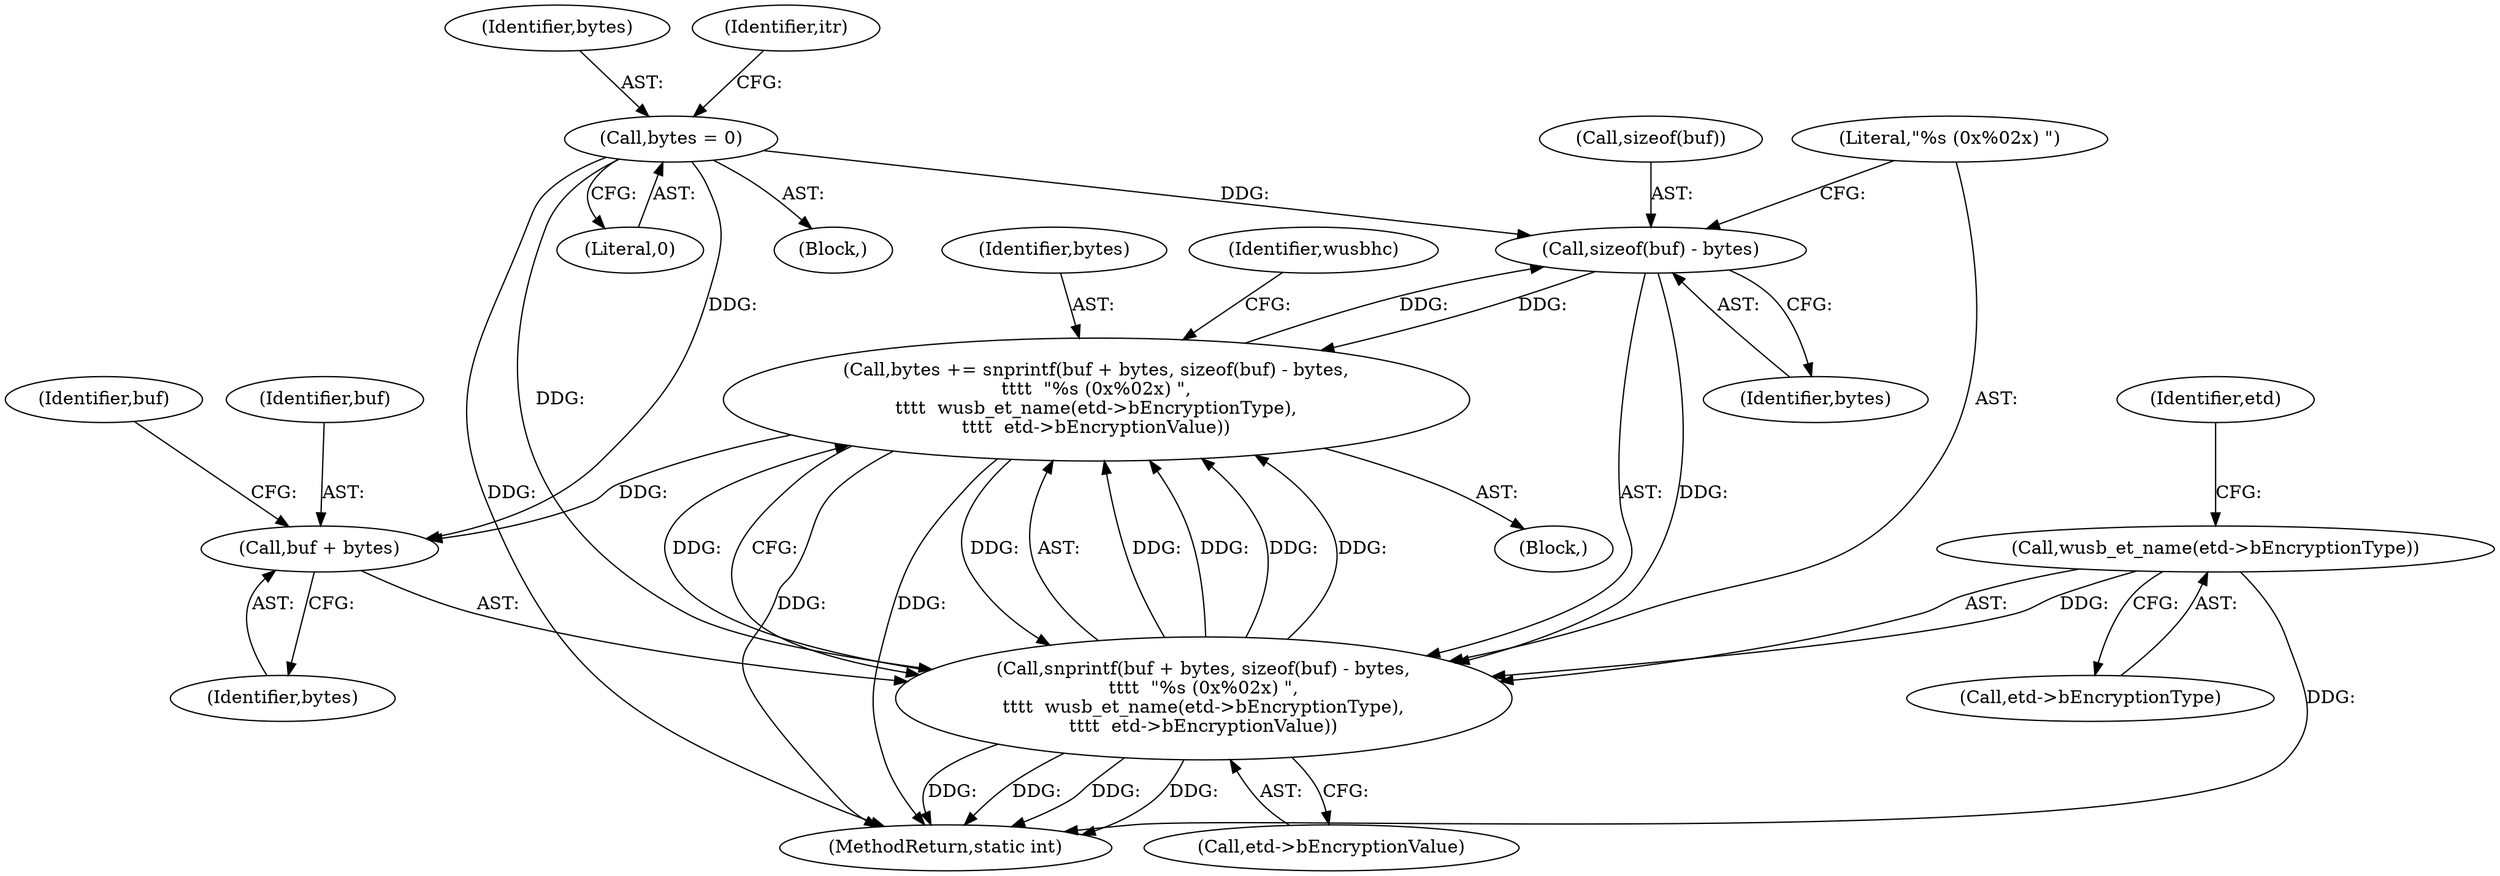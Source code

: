 digraph "0_linux_704620afc70cf47abb9d6a1a57f3825d2bca49cf_1@API" {
"1000343" [label="(Call,sizeof(buf) - bytes)"];
"1000281" [label="(Call,bytes = 0)"];
"1000337" [label="(Call,bytes += snprintf(buf + bytes, sizeof(buf) - bytes,\n\t\t\t\t  \"%s (0x%02x) \",\n\t\t\t\t  wusb_et_name(etd->bEncryptionType),\n\t\t\t\t  etd->bEncryptionValue))"];
"1000339" [label="(Call,snprintf(buf + bytes, sizeof(buf) - bytes,\n\t\t\t\t  \"%s (0x%02x) \",\n\t\t\t\t  wusb_et_name(etd->bEncryptionType),\n\t\t\t\t  etd->bEncryptionValue))"];
"1000343" [label="(Call,sizeof(buf) - bytes)"];
"1000348" [label="(Call,wusb_et_name(etd->bEncryptionType))"];
"1000340" [label="(Call,buf + bytes)"];
"1000282" [label="(Identifier,bytes)"];
"1000340" [label="(Call,buf + bytes)"];
"1000345" [label="(Identifier,buf)"];
"1000342" [label="(Identifier,bytes)"];
"1000346" [label="(Identifier,bytes)"];
"1000353" [label="(Identifier,etd)"];
"1000357" [label="(Identifier,wusbhc)"];
"1000378" [label="(MethodReturn,static int)"];
"1000348" [label="(Call,wusb_et_name(etd->bEncryptionType))"];
"1000288" [label="(Block,)"];
"1000337" [label="(Call,bytes += snprintf(buf + bytes, sizeof(buf) - bytes,\n\t\t\t\t  \"%s (0x%02x) \",\n\t\t\t\t  wusb_et_name(etd->bEncryptionType),\n\t\t\t\t  etd->bEncryptionValue))"];
"1000281" [label="(Call,bytes = 0)"];
"1000352" [label="(Call,etd->bEncryptionValue)"];
"1000341" [label="(Identifier,buf)"];
"1000343" [label="(Call,sizeof(buf) - bytes)"];
"1000286" [label="(Identifier,itr)"];
"1000105" [label="(Block,)"];
"1000283" [label="(Literal,0)"];
"1000338" [label="(Identifier,bytes)"];
"1000347" [label="(Literal,\"%s (0x%02x) \")"];
"1000349" [label="(Call,etd->bEncryptionType)"];
"1000344" [label="(Call,sizeof(buf))"];
"1000339" [label="(Call,snprintf(buf + bytes, sizeof(buf) - bytes,\n\t\t\t\t  \"%s (0x%02x) \",\n\t\t\t\t  wusb_et_name(etd->bEncryptionType),\n\t\t\t\t  etd->bEncryptionValue))"];
"1000343" -> "1000339"  [label="AST: "];
"1000343" -> "1000346"  [label="CFG: "];
"1000344" -> "1000343"  [label="AST: "];
"1000346" -> "1000343"  [label="AST: "];
"1000347" -> "1000343"  [label="CFG: "];
"1000343" -> "1000337"  [label="DDG: "];
"1000343" -> "1000339"  [label="DDG: "];
"1000281" -> "1000343"  [label="DDG: "];
"1000337" -> "1000343"  [label="DDG: "];
"1000281" -> "1000105"  [label="AST: "];
"1000281" -> "1000283"  [label="CFG: "];
"1000282" -> "1000281"  [label="AST: "];
"1000283" -> "1000281"  [label="AST: "];
"1000286" -> "1000281"  [label="CFG: "];
"1000281" -> "1000378"  [label="DDG: "];
"1000281" -> "1000339"  [label="DDG: "];
"1000281" -> "1000340"  [label="DDG: "];
"1000337" -> "1000288"  [label="AST: "];
"1000337" -> "1000339"  [label="CFG: "];
"1000338" -> "1000337"  [label="AST: "];
"1000339" -> "1000337"  [label="AST: "];
"1000357" -> "1000337"  [label="CFG: "];
"1000337" -> "1000378"  [label="DDG: "];
"1000337" -> "1000378"  [label="DDG: "];
"1000339" -> "1000337"  [label="DDG: "];
"1000339" -> "1000337"  [label="DDG: "];
"1000339" -> "1000337"  [label="DDG: "];
"1000339" -> "1000337"  [label="DDG: "];
"1000339" -> "1000337"  [label="DDG: "];
"1000337" -> "1000339"  [label="DDG: "];
"1000337" -> "1000340"  [label="DDG: "];
"1000339" -> "1000352"  [label="CFG: "];
"1000340" -> "1000339"  [label="AST: "];
"1000347" -> "1000339"  [label="AST: "];
"1000348" -> "1000339"  [label="AST: "];
"1000352" -> "1000339"  [label="AST: "];
"1000339" -> "1000378"  [label="DDG: "];
"1000339" -> "1000378"  [label="DDG: "];
"1000339" -> "1000378"  [label="DDG: "];
"1000339" -> "1000378"  [label="DDG: "];
"1000348" -> "1000339"  [label="DDG: "];
"1000348" -> "1000349"  [label="CFG: "];
"1000349" -> "1000348"  [label="AST: "];
"1000353" -> "1000348"  [label="CFG: "];
"1000348" -> "1000378"  [label="DDG: "];
"1000340" -> "1000342"  [label="CFG: "];
"1000341" -> "1000340"  [label="AST: "];
"1000342" -> "1000340"  [label="AST: "];
"1000345" -> "1000340"  [label="CFG: "];
}
